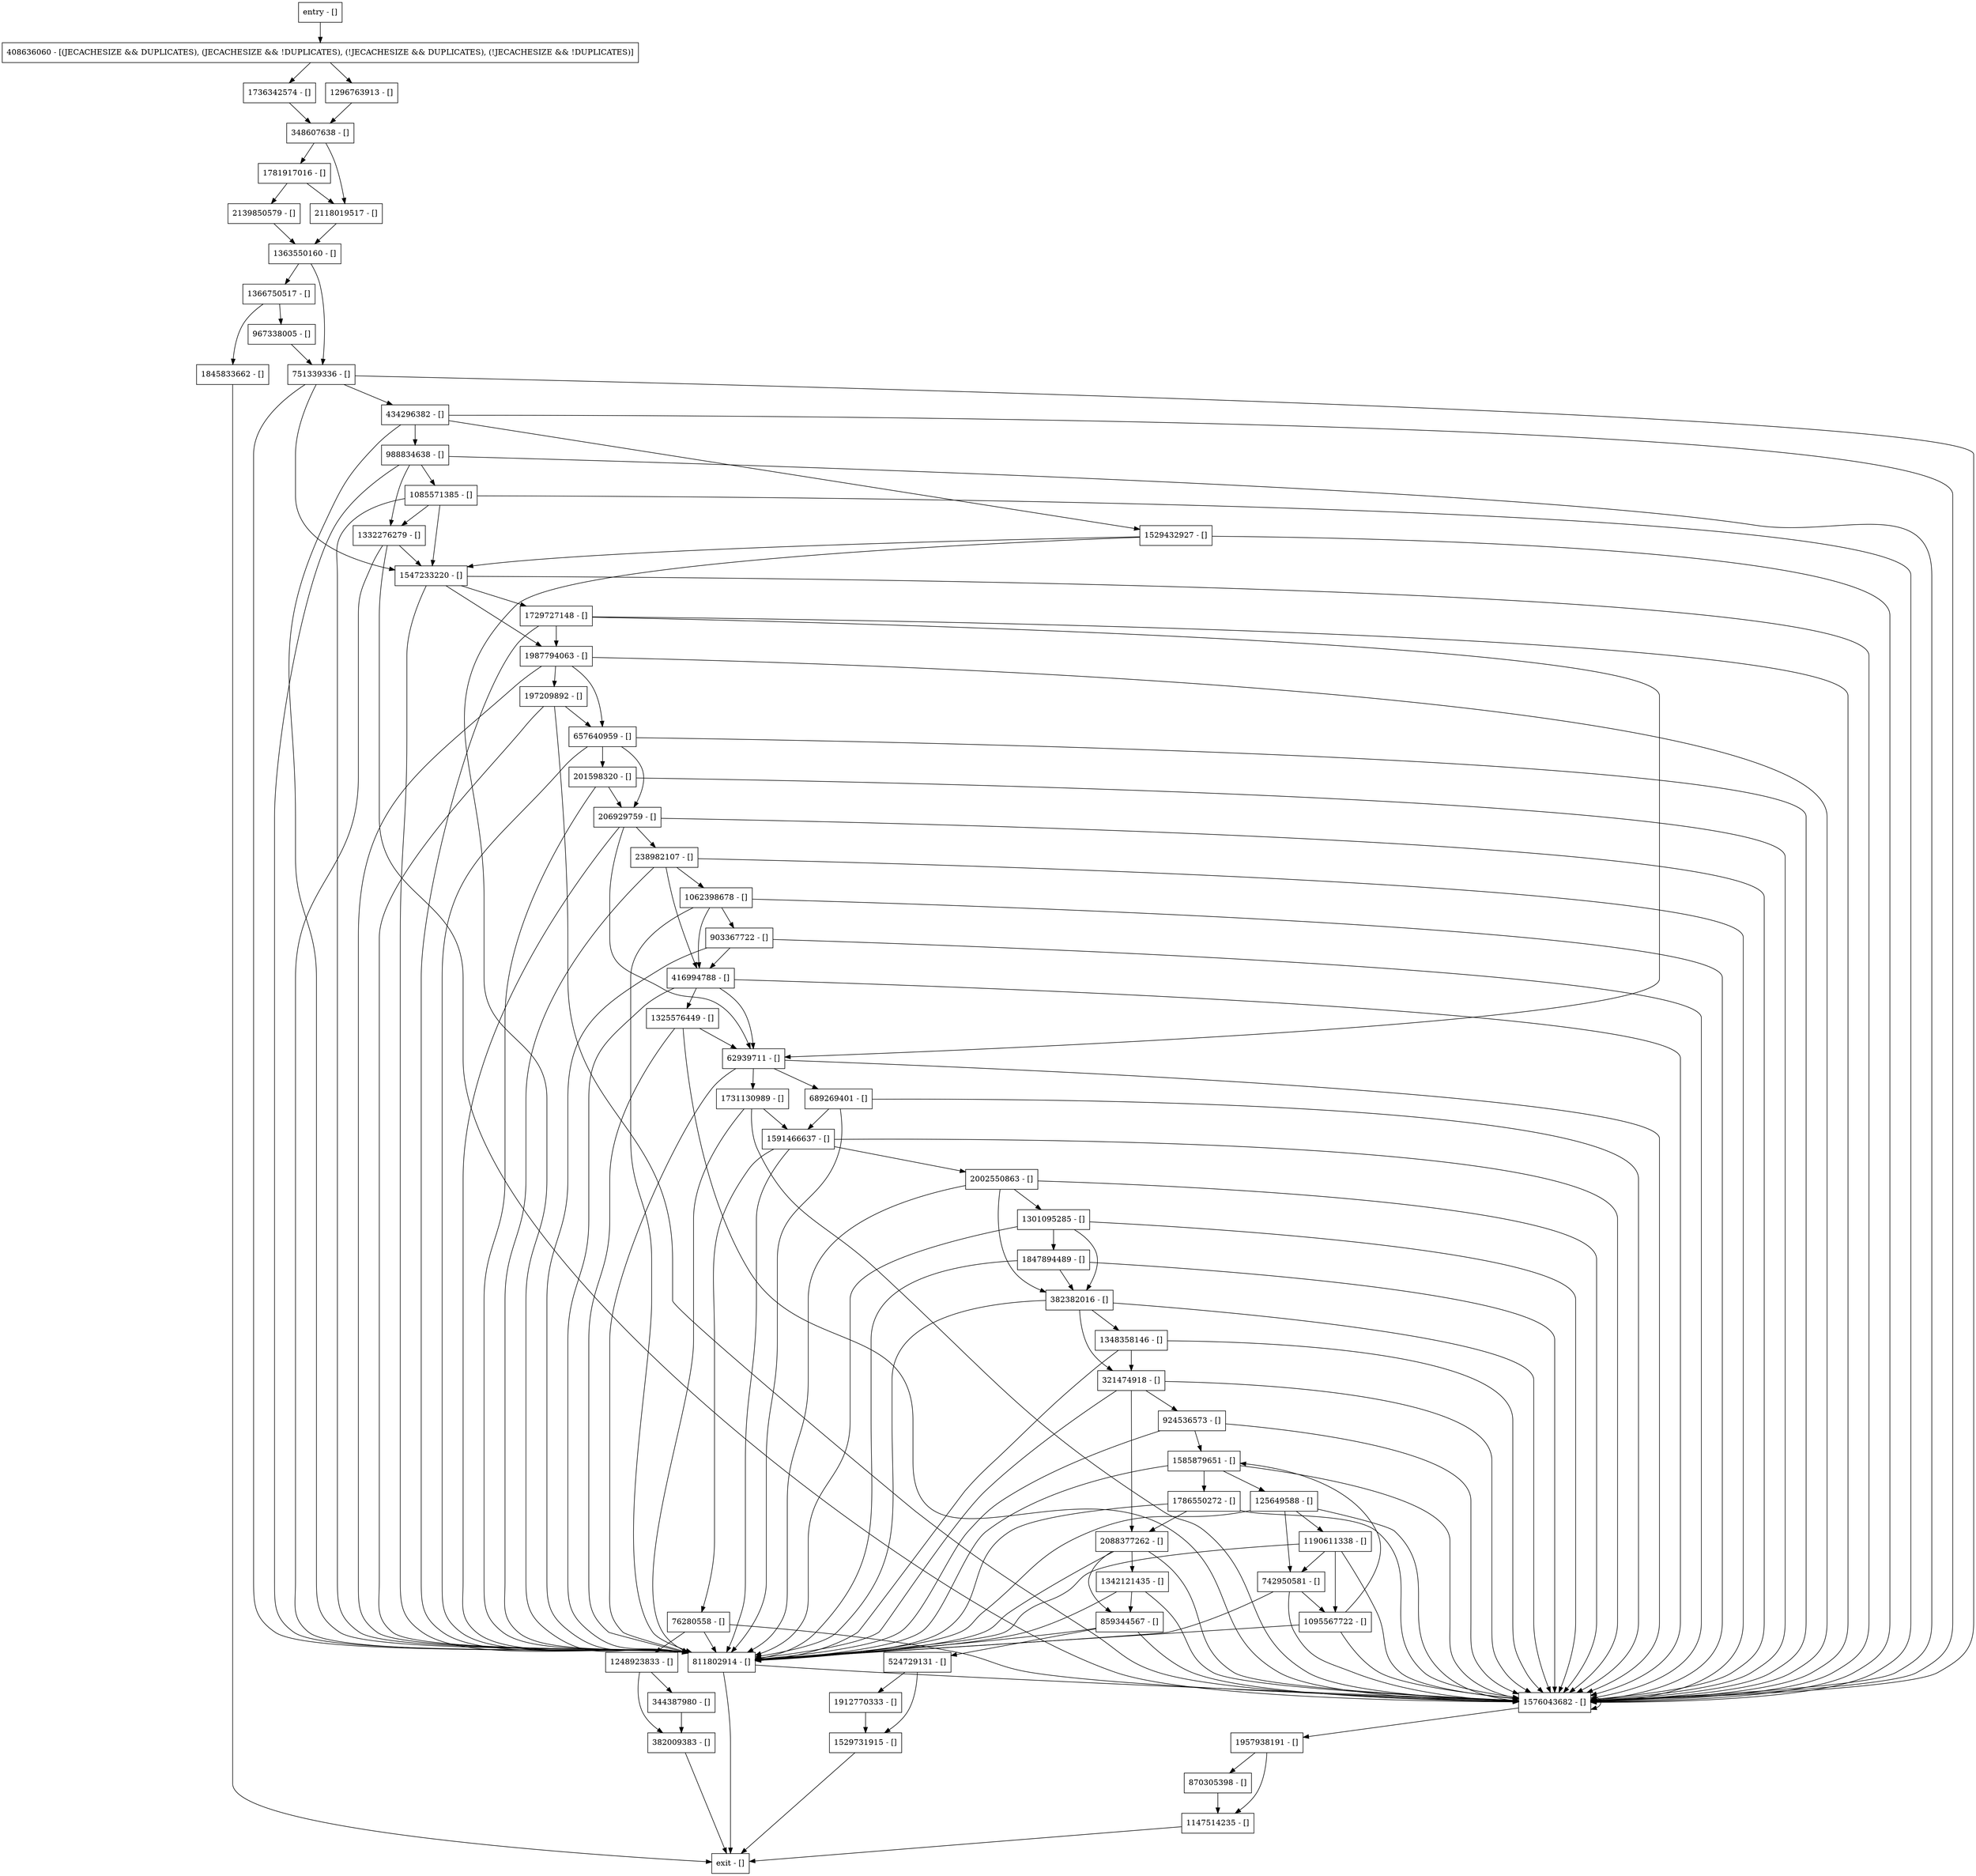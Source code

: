 digraph putNotify {
node [shape=record];
434296382 [label="434296382 - []"];
2088377262 [label="2088377262 - []"];
1585879651 [label="1585879651 - []"];
1781917016 [label="1781917016 - []"];
903367722 [label="903367722 - []"];
811802914 [label="811802914 - []"];
1348358146 [label="1348358146 - []"];
1987794063 [label="1987794063 - []"];
657640959 [label="657640959 - []"];
1736342574 [label="1736342574 - []"];
924536573 [label="924536573 - []"];
742950581 [label="742950581 - []"];
76280558 [label="76280558 - []"];
1547233220 [label="1547233220 - []"];
870305398 [label="870305398 - []"];
1845833662 [label="1845833662 - []"];
1786550272 [label="1786550272 - []"];
321474918 [label="321474918 - []"];
344387980 [label="344387980 - []"];
62939711 [label="62939711 - []"];
entry [label="entry - []"];
exit [label="exit - []"];
967338005 [label="967338005 - []"];
1366750517 [label="1366750517 - []"];
1957938191 [label="1957938191 - []"];
1363550160 [label="1363550160 - []"];
1062398678 [label="1062398678 - []"];
197209892 [label="197209892 - []"];
382009383 [label="382009383 - []"];
1731130989 [label="1731130989 - []"];
1085571385 [label="1085571385 - []"];
201598320 [label="201598320 - []"];
1095567722 [label="1095567722 - []"];
1147514235 [label="1147514235 - []"];
988834638 [label="988834638 - []"];
689269401 [label="689269401 - []"];
1332276279 [label="1332276279 - []"];
1729727148 [label="1729727148 - []"];
348607638 [label="348607638 - []"];
206929759 [label="206929759 - []"];
125649588 [label="125649588 - []"];
524729131 [label="524729131 - []"];
1912770333 [label="1912770333 - []"];
1301095285 [label="1301095285 - []"];
1190611338 [label="1190611338 - []"];
1342121435 [label="1342121435 - []"];
1591466637 [label="1591466637 - []"];
1248923833 [label="1248923833 - []"];
408636060 [label="408636060 - [(JECACHESIZE && DUPLICATES), (JECACHESIZE && !DUPLICATES), (!JECACHESIZE && DUPLICATES), (!JECACHESIZE && !DUPLICATES)]"];
751339336 [label="751339336 - []"];
1529731915 [label="1529731915 - []"];
2139850579 [label="2139850579 - []"];
1847894489 [label="1847894489 - []"];
859344567 [label="859344567 - []"];
2002550863 [label="2002550863 - []"];
1576043682 [label="1576043682 - []"];
416994788 [label="416994788 - []"];
1325576449 [label="1325576449 - []"];
1296763913 [label="1296763913 - []"];
1529432927 [label="1529432927 - []"];
2118019517 [label="2118019517 - []"];
382382016 [label="382382016 - []"];
238982107 [label="238982107 - []"];
entry;
exit;
434296382 -> 811802914;
434296382 -> 988834638;
434296382 -> 1576043682;
434296382 -> 1529432927;
2088377262 -> 811802914;
2088377262 -> 859344567;
2088377262 -> 1342121435;
2088377262 -> 1576043682;
1585879651 -> 811802914;
1585879651 -> 125649588;
1585879651 -> 1786550272;
1585879651 -> 1576043682;
1781917016 -> 2118019517;
1781917016 -> 2139850579;
903367722 -> 811802914;
903367722 -> 416994788;
903367722 -> 1576043682;
811802914 -> exit;
811802914 -> 1576043682;
1348358146 -> 811802914;
1348358146 -> 321474918;
1348358146 -> 1576043682;
1987794063 -> 197209892;
1987794063 -> 811802914;
1987794063 -> 1576043682;
1987794063 -> 657640959;
657640959 -> 811802914;
657640959 -> 206929759;
657640959 -> 201598320;
657640959 -> 1576043682;
1736342574 -> 348607638;
924536573 -> 811802914;
924536573 -> 1576043682;
924536573 -> 1585879651;
742950581 -> 811802914;
742950581 -> 1095567722;
742950581 -> 1576043682;
76280558 -> 1248923833;
76280558 -> 811802914;
76280558 -> 1576043682;
1547233220 -> 1729727148;
1547233220 -> 811802914;
1547233220 -> 1987794063;
1547233220 -> 1576043682;
870305398 -> 1147514235;
1845833662 -> exit;
1786550272 -> 811802914;
1786550272 -> 2088377262;
1786550272 -> 1576043682;
321474918 -> 924536573;
321474918 -> 811802914;
321474918 -> 2088377262;
321474918 -> 1576043682;
344387980 -> 382009383;
62939711 -> 1731130989;
62939711 -> 811802914;
62939711 -> 1576043682;
62939711 -> 689269401;
entry -> 408636060;
967338005 -> 751339336;
1366750517 -> 967338005;
1366750517 -> 1845833662;
1957938191 -> 870305398;
1957938191 -> 1147514235;
1363550160 -> 751339336;
1363550160 -> 1366750517;
1062398678 -> 903367722;
1062398678 -> 811802914;
1062398678 -> 416994788;
1062398678 -> 1576043682;
197209892 -> 811802914;
197209892 -> 1576043682;
197209892 -> 657640959;
382009383 -> exit;
1731130989 -> 811802914;
1731130989 -> 1576043682;
1731130989 -> 1591466637;
1085571385 -> 1332276279;
1085571385 -> 1547233220;
1085571385 -> 811802914;
1085571385 -> 1576043682;
201598320 -> 811802914;
201598320 -> 206929759;
201598320 -> 1576043682;
1095567722 -> 811802914;
1095567722 -> 1576043682;
1095567722 -> 1585879651;
1147514235 -> exit;
988834638 -> 1332276279;
988834638 -> 1085571385;
988834638 -> 811802914;
988834638 -> 1576043682;
689269401 -> 811802914;
689269401 -> 1576043682;
689269401 -> 1591466637;
1332276279 -> 1547233220;
1332276279 -> 811802914;
1332276279 -> 1576043682;
1729727148 -> 62939711;
1729727148 -> 811802914;
1729727148 -> 1987794063;
1729727148 -> 1576043682;
348607638 -> 1781917016;
348607638 -> 2118019517;
206929759 -> 62939711;
206929759 -> 811802914;
206929759 -> 238982107;
206929759 -> 1576043682;
125649588 -> 742950581;
125649588 -> 811802914;
125649588 -> 1190611338;
125649588 -> 1576043682;
524729131 -> 1529731915;
524729131 -> 1912770333;
1912770333 -> 1529731915;
1301095285 -> 811802914;
1301095285 -> 1847894489;
1301095285 -> 382382016;
1301095285 -> 1576043682;
1190611338 -> 742950581;
1190611338 -> 811802914;
1190611338 -> 1095567722;
1190611338 -> 1576043682;
1342121435 -> 811802914;
1342121435 -> 859344567;
1342121435 -> 1576043682;
1591466637 -> 76280558;
1591466637 -> 811802914;
1591466637 -> 2002550863;
1591466637 -> 1576043682;
1248923833 -> 382009383;
1248923833 -> 344387980;
408636060 -> 1736342574;
408636060 -> 1296763913;
751339336 -> 1547233220;
751339336 -> 811802914;
751339336 -> 434296382;
751339336 -> 1576043682;
1529731915 -> exit;
2139850579 -> 1363550160;
1847894489 -> 811802914;
1847894489 -> 382382016;
1847894489 -> 1576043682;
859344567 -> 811802914;
859344567 -> 524729131;
859344567 -> 1576043682;
2002550863 -> 811802914;
2002550863 -> 1301095285;
2002550863 -> 382382016;
2002550863 -> 1576043682;
1576043682 -> 1957938191;
1576043682 -> 1576043682;
416994788 -> 62939711;
416994788 -> 811802914;
416994788 -> 1576043682;
416994788 -> 1325576449;
1325576449 -> 62939711;
1325576449 -> 811802914;
1325576449 -> 1576043682;
1296763913 -> 348607638;
1529432927 -> 1547233220;
1529432927 -> 811802914;
1529432927 -> 1576043682;
2118019517 -> 1363550160;
382382016 -> 1348358146;
382382016 -> 811802914;
382382016 -> 321474918;
382382016 -> 1576043682;
238982107 -> 811802914;
238982107 -> 416994788;
238982107 -> 1576043682;
238982107 -> 1062398678;
}
